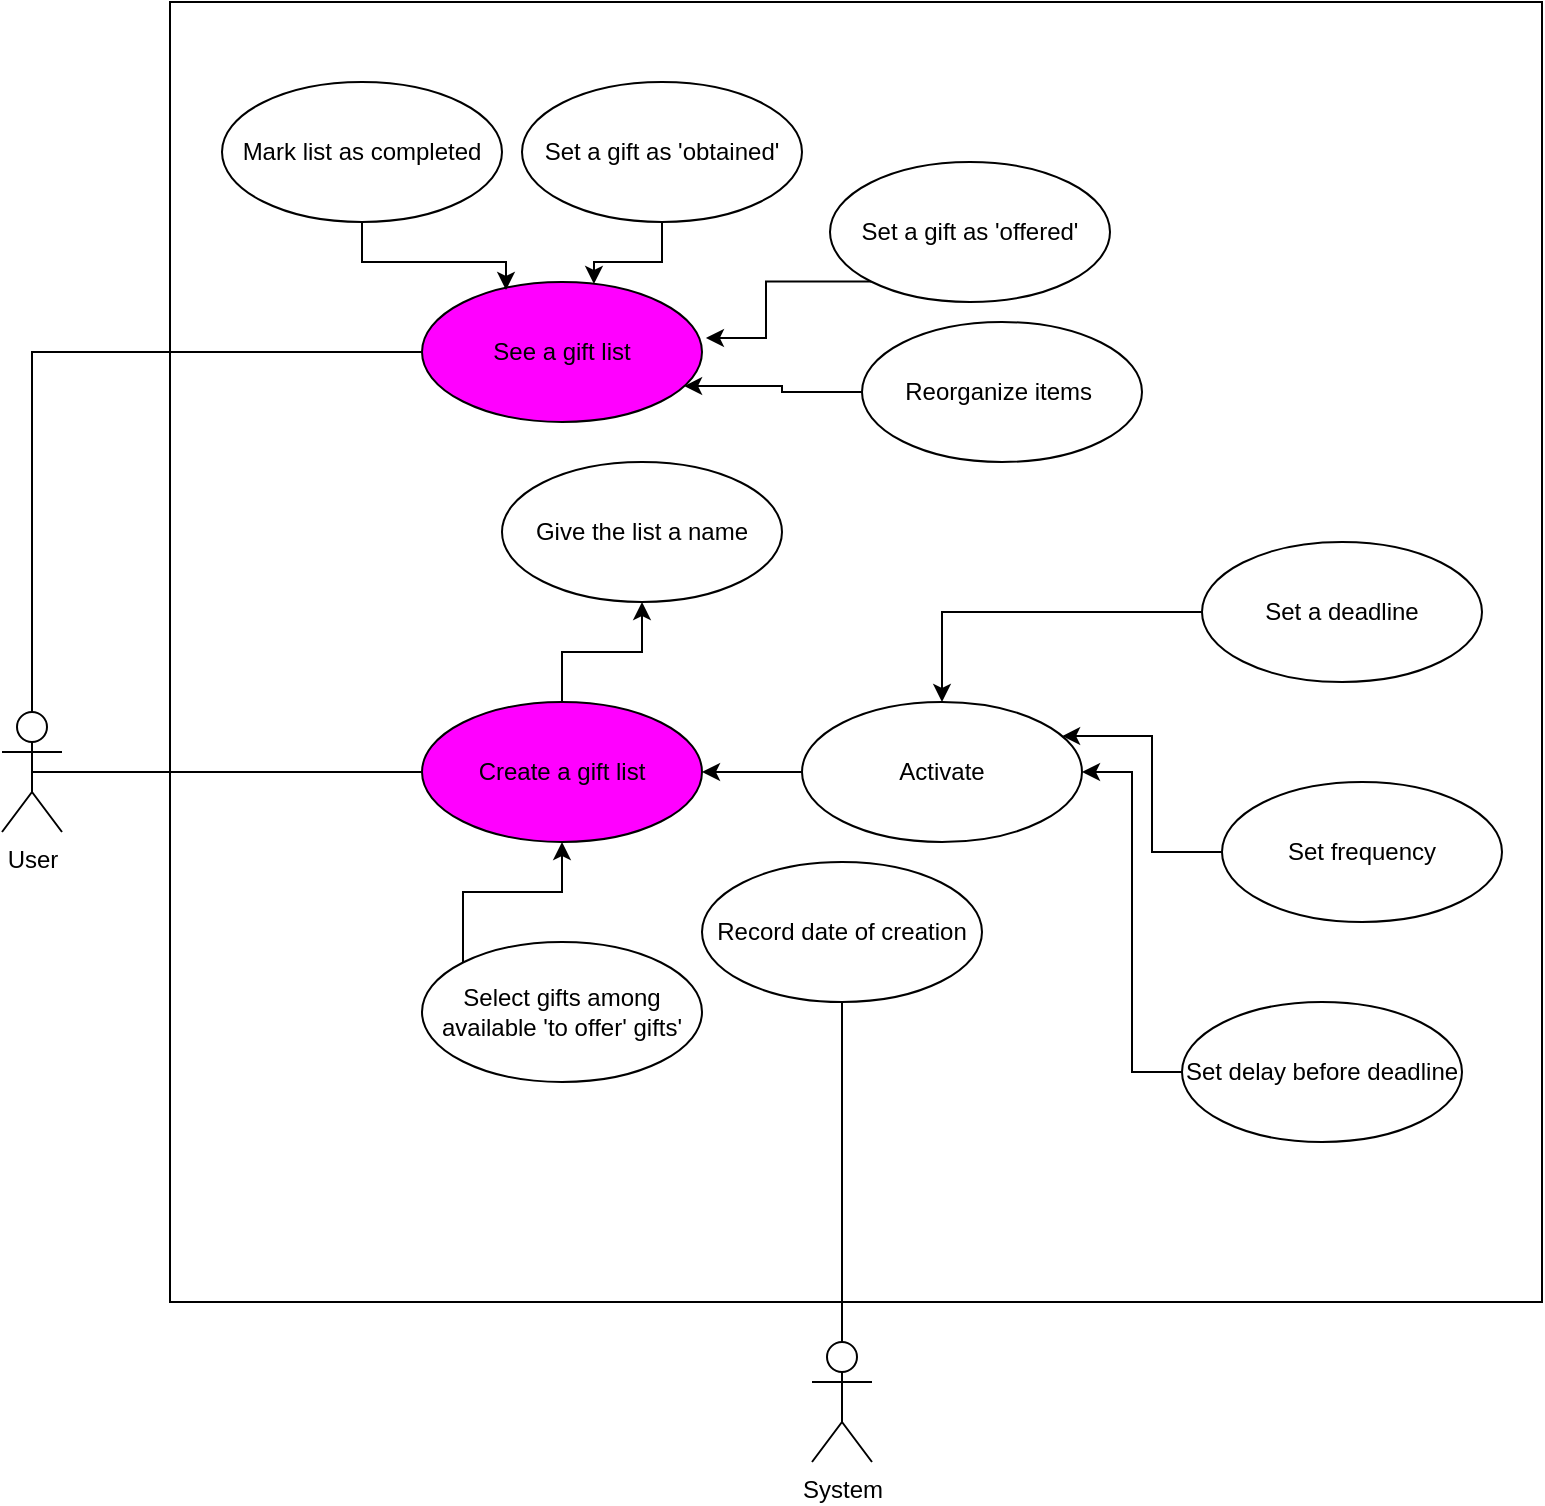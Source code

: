 <mxfile version="13.3.5" type="device"><diagram id="rpZWuXPgUWDj3wHzKqz_" name="Page-1"><mxGraphModel dx="1355" dy="825" grid="1" gridSize="10" guides="1" tooltips="1" connect="1" arrows="1" fold="1" page="1" pageScale="1" pageWidth="827" pageHeight="1169" math="0" shadow="0"><root><mxCell id="0"/><mxCell id="1" parent="0"/><mxCell id="yFeoPq7CbW8rIckzokHA-56" value="" style="rounded=0;whiteSpace=wrap;html=1;fillColor=#FFFFFF;" vertex="1" parent="1"><mxGeometry x="84" y="60" width="686" height="650" as="geometry"/></mxCell><mxCell id="yFeoPq7CbW8rIckzokHA-65" style="edgeStyle=orthogonalEdgeStyle;rounded=0;orthogonalLoop=1;jettySize=auto;html=1;exitX=0.5;exitY=0.5;exitDx=0;exitDy=0;exitPerimeter=0;entryX=0;entryY=0.5;entryDx=0;entryDy=0;endArrow=none;endFill=0;" edge="1" parent="1" source="yFeoPq7CbW8rIckzokHA-57" target="yFeoPq7CbW8rIckzokHA-58"><mxGeometry relative="1" as="geometry"/></mxCell><mxCell id="yFeoPq7CbW8rIckzokHA-57" value="User" style="shape=umlActor;verticalLabelPosition=bottom;labelBackgroundColor=#ffffff;verticalAlign=top;html=1;outlineConnect=0;fillColor=#FFFFFF;" vertex="1" parent="1"><mxGeometry y="415" width="30" height="60" as="geometry"/></mxCell><mxCell id="yFeoPq7CbW8rIckzokHA-75" style="edgeStyle=orthogonalEdgeStyle;rounded=0;orthogonalLoop=1;jettySize=auto;html=1;exitX=0.5;exitY=0;exitDx=0;exitDy=0;entryX=0.5;entryY=1;entryDx=0;entryDy=0;startArrow=none;startFill=0;endArrow=classic;endFill=1;" edge="1" parent="1" source="yFeoPq7CbW8rIckzokHA-58" target="yFeoPq7CbW8rIckzokHA-59"><mxGeometry relative="1" as="geometry"/></mxCell><mxCell id="yFeoPq7CbW8rIckzokHA-58" value="Create a gift list" style="ellipse;whiteSpace=wrap;html=1;fillColor=#FF00FF;" vertex="1" parent="1"><mxGeometry x="210" y="410" width="140" height="70" as="geometry"/></mxCell><mxCell id="yFeoPq7CbW8rIckzokHA-59" value="Give the list a name" style="ellipse;whiteSpace=wrap;html=1;fillColor=#FFFFFF;" vertex="1" parent="1"><mxGeometry x="250" y="290" width="140" height="70" as="geometry"/></mxCell><mxCell id="yFeoPq7CbW8rIckzokHA-60" value="Record date of creation" style="ellipse;whiteSpace=wrap;html=1;fillColor=#FFFFFF;" vertex="1" parent="1"><mxGeometry x="350" y="490" width="140" height="70" as="geometry"/></mxCell><mxCell id="yFeoPq7CbW8rIckzokHA-64" style="edgeStyle=orthogonalEdgeStyle;rounded=0;orthogonalLoop=1;jettySize=auto;html=1;exitX=0.5;exitY=0;exitDx=0;exitDy=0;exitPerimeter=0;entryX=0.5;entryY=1;entryDx=0;entryDy=0;endArrow=none;endFill=0;" edge="1" parent="1" source="yFeoPq7CbW8rIckzokHA-61" target="yFeoPq7CbW8rIckzokHA-60"><mxGeometry relative="1" as="geometry"/></mxCell><mxCell id="yFeoPq7CbW8rIckzokHA-61" value="System" style="shape=umlActor;verticalLabelPosition=bottom;labelBackgroundColor=#ffffff;verticalAlign=top;html=1;outlineConnect=0;fillColor=#FFFFFF;" vertex="1" parent="1"><mxGeometry x="405" y="730" width="30" height="60" as="geometry"/></mxCell><mxCell id="yFeoPq7CbW8rIckzokHA-72" style="edgeStyle=orthogonalEdgeStyle;rounded=0;orthogonalLoop=1;jettySize=auto;html=1;exitX=0;exitY=0.5;exitDx=0;exitDy=0;entryX=1;entryY=0.5;entryDx=0;entryDy=0;startArrow=none;startFill=0;endArrow=classic;endFill=1;" edge="1" parent="1" source="yFeoPq7CbW8rIckzokHA-66" target="yFeoPq7CbW8rIckzokHA-58"><mxGeometry relative="1" as="geometry"/></mxCell><mxCell id="yFeoPq7CbW8rIckzokHA-66" value="Activate" style="ellipse;whiteSpace=wrap;html=1;fillColor=#FFFFFF;" vertex="1" parent="1"><mxGeometry x="400" y="410" width="140" height="70" as="geometry"/></mxCell><mxCell id="yFeoPq7CbW8rIckzokHA-73" style="edgeStyle=orthogonalEdgeStyle;rounded=0;orthogonalLoop=1;jettySize=auto;html=1;exitX=0;exitY=0.5;exitDx=0;exitDy=0;entryX=0.929;entryY=0.243;entryDx=0;entryDy=0;entryPerimeter=0;startArrow=none;startFill=0;endArrow=classic;endFill=1;" edge="1" parent="1" source="yFeoPq7CbW8rIckzokHA-67" target="yFeoPq7CbW8rIckzokHA-66"><mxGeometry relative="1" as="geometry"/></mxCell><mxCell id="yFeoPq7CbW8rIckzokHA-67" value="Set frequency" style="ellipse;whiteSpace=wrap;html=1;fillColor=#FFFFFF;" vertex="1" parent="1"><mxGeometry x="610" y="450" width="140" height="70" as="geometry"/></mxCell><mxCell id="yFeoPq7CbW8rIckzokHA-74" style="edgeStyle=orthogonalEdgeStyle;rounded=0;orthogonalLoop=1;jettySize=auto;html=1;exitX=0;exitY=0.5;exitDx=0;exitDy=0;entryX=1;entryY=0.5;entryDx=0;entryDy=0;startArrow=none;startFill=0;endArrow=classic;endFill=1;" edge="1" parent="1" source="yFeoPq7CbW8rIckzokHA-69" target="yFeoPq7CbW8rIckzokHA-66"><mxGeometry relative="1" as="geometry"/></mxCell><mxCell id="yFeoPq7CbW8rIckzokHA-69" value="Set delay before deadline" style="ellipse;whiteSpace=wrap;html=1;fillColor=#FFFFFF;" vertex="1" parent="1"><mxGeometry x="590" y="560" width="140" height="70" as="geometry"/></mxCell><mxCell id="yFeoPq7CbW8rIckzokHA-71" style="edgeStyle=orthogonalEdgeStyle;rounded=0;orthogonalLoop=1;jettySize=auto;html=1;endArrow=classic;endFill=1;startArrow=none;startFill=0;" edge="1" parent="1" source="yFeoPq7CbW8rIckzokHA-70" target="yFeoPq7CbW8rIckzokHA-66"><mxGeometry relative="1" as="geometry"/></mxCell><mxCell id="yFeoPq7CbW8rIckzokHA-70" value="Set a deadline" style="ellipse;whiteSpace=wrap;html=1;fillColor=#FFFFFF;" vertex="1" parent="1"><mxGeometry x="600" y="330" width="140" height="70" as="geometry"/></mxCell><mxCell id="yFeoPq7CbW8rIckzokHA-77" style="edgeStyle=orthogonalEdgeStyle;rounded=0;orthogonalLoop=1;jettySize=auto;html=1;exitX=0;exitY=1;exitDx=0;exitDy=0;entryX=0.5;entryY=1;entryDx=0;entryDy=0;startArrow=none;startFill=0;endArrow=classic;endFill=1;" edge="1" parent="1" source="yFeoPq7CbW8rIckzokHA-76" target="yFeoPq7CbW8rIckzokHA-58"><mxGeometry relative="1" as="geometry"/></mxCell><mxCell id="yFeoPq7CbW8rIckzokHA-76" value="Select gifts among available 'to offer' gifts'" style="ellipse;whiteSpace=wrap;html=1;fillColor=#FFFFFF;" vertex="1" parent="1"><mxGeometry x="210" y="530" width="140" height="70" as="geometry"/></mxCell><mxCell id="yFeoPq7CbW8rIckzokHA-83" style="edgeStyle=orthogonalEdgeStyle;rounded=0;orthogonalLoop=1;jettySize=auto;html=1;exitX=0;exitY=0.5;exitDx=0;exitDy=0;startArrow=none;startFill=0;endArrow=none;endFill=0;" edge="1" parent="1" source="yFeoPq7CbW8rIckzokHA-78" target="yFeoPq7CbW8rIckzokHA-57"><mxGeometry relative="1" as="geometry"/></mxCell><mxCell id="yFeoPq7CbW8rIckzokHA-78" value="See a gift list" style="ellipse;whiteSpace=wrap;html=1;fillColor=#FF00FF;" vertex="1" parent="1"><mxGeometry x="210" y="200" width="140" height="70" as="geometry"/></mxCell><mxCell id="yFeoPq7CbW8rIckzokHA-84" style="edgeStyle=orthogonalEdgeStyle;rounded=0;orthogonalLoop=1;jettySize=auto;html=1;exitX=0.5;exitY=1;exitDx=0;exitDy=0;entryX=0.614;entryY=0.014;entryDx=0;entryDy=0;entryPerimeter=0;startArrow=none;startFill=0;endArrow=classic;endFill=1;" edge="1" parent="1" source="yFeoPq7CbW8rIckzokHA-79" target="yFeoPq7CbW8rIckzokHA-78"><mxGeometry relative="1" as="geometry"/></mxCell><mxCell id="yFeoPq7CbW8rIckzokHA-79" value="Set a gift as 'obtained'" style="ellipse;whiteSpace=wrap;html=1;fillColor=#FFFFFF;" vertex="1" parent="1"><mxGeometry x="260" y="100" width="140" height="70" as="geometry"/></mxCell><mxCell id="yFeoPq7CbW8rIckzokHA-85" style="edgeStyle=orthogonalEdgeStyle;rounded=0;orthogonalLoop=1;jettySize=auto;html=1;exitX=0;exitY=1;exitDx=0;exitDy=0;entryX=1.014;entryY=0.4;entryDx=0;entryDy=0;entryPerimeter=0;startArrow=none;startFill=0;endArrow=classic;endFill=1;" edge="1" parent="1" source="yFeoPq7CbW8rIckzokHA-80" target="yFeoPq7CbW8rIckzokHA-78"><mxGeometry relative="1" as="geometry"/></mxCell><mxCell id="yFeoPq7CbW8rIckzokHA-80" value="Set a gift as 'offered'" style="ellipse;whiteSpace=wrap;html=1;fillColor=#FFFFFF;" vertex="1" parent="1"><mxGeometry x="414" y="140" width="140" height="70" as="geometry"/></mxCell><mxCell id="yFeoPq7CbW8rIckzokHA-86" style="edgeStyle=orthogonalEdgeStyle;rounded=0;orthogonalLoop=1;jettySize=auto;html=1;exitX=0;exitY=0.5;exitDx=0;exitDy=0;entryX=0.936;entryY=0.743;entryDx=0;entryDy=0;entryPerimeter=0;startArrow=none;startFill=0;endArrow=classic;endFill=1;" edge="1" parent="1" source="yFeoPq7CbW8rIckzokHA-82" target="yFeoPq7CbW8rIckzokHA-78"><mxGeometry relative="1" as="geometry"/></mxCell><mxCell id="yFeoPq7CbW8rIckzokHA-82" value="Reorganize items&amp;nbsp;" style="ellipse;whiteSpace=wrap;html=1;fillColor=#FFFFFF;" vertex="1" parent="1"><mxGeometry x="430" y="220" width="140" height="70" as="geometry"/></mxCell><mxCell id="yFeoPq7CbW8rIckzokHA-89" style="edgeStyle=orthogonalEdgeStyle;rounded=0;orthogonalLoop=1;jettySize=auto;html=1;exitX=0.5;exitY=1;exitDx=0;exitDy=0;entryX=0.3;entryY=0.057;entryDx=0;entryDy=0;entryPerimeter=0;startArrow=none;startFill=0;endArrow=classic;endFill=1;" edge="1" parent="1" source="yFeoPq7CbW8rIckzokHA-87" target="yFeoPq7CbW8rIckzokHA-78"><mxGeometry relative="1" as="geometry"/></mxCell><mxCell id="yFeoPq7CbW8rIckzokHA-87" value="Mark list as completed" style="ellipse;whiteSpace=wrap;html=1;fillColor=#FFFFFF;" vertex="1" parent="1"><mxGeometry x="110" y="100" width="140" height="70" as="geometry"/></mxCell></root></mxGraphModel></diagram></mxfile>